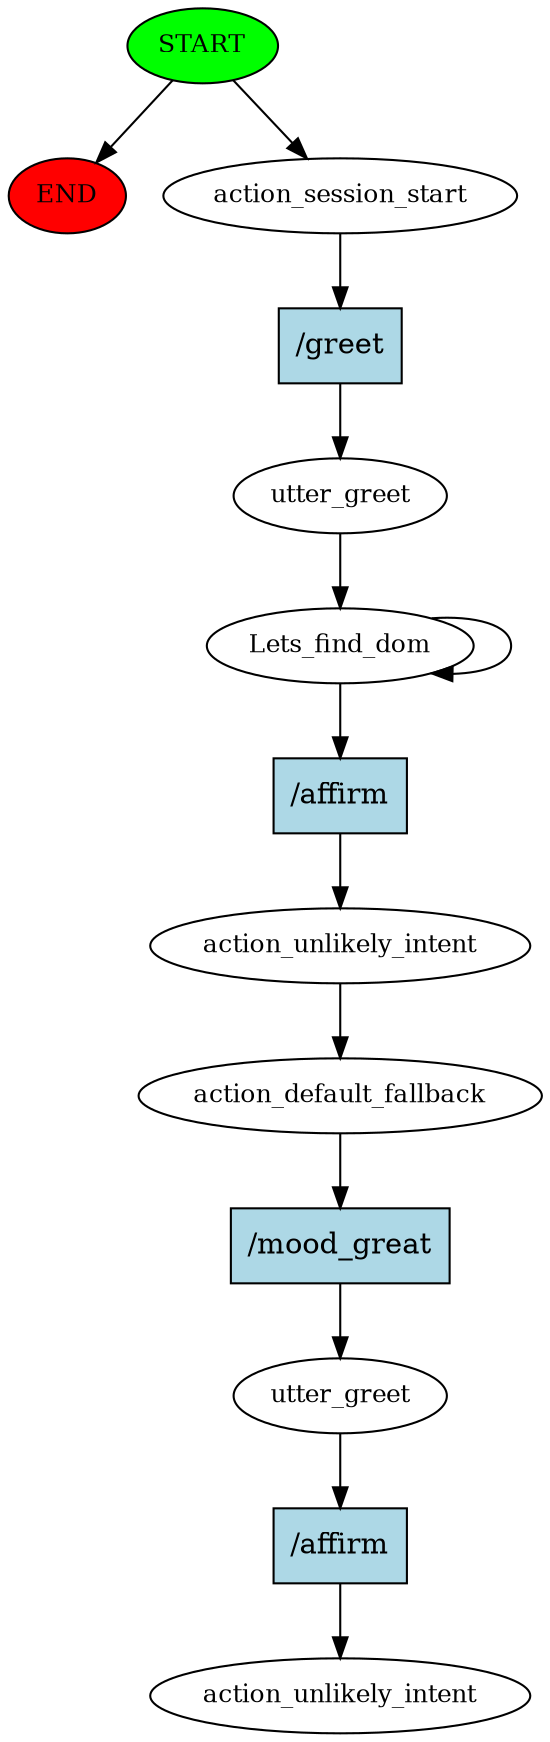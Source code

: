 digraph  {
0 [class="start active", fillcolor=green, fontsize=12, label=START, style=filled];
"-1" [class=end, fillcolor=red, fontsize=12, label=END, style=filled];
1 [class=active, fontsize=12, label=action_session_start];
2 [class=active, fontsize=12, label=utter_greet];
3 [class=active, fontsize=12, label=Lets_find_dom];
5 [class=active, fontsize=12, label=action_unlikely_intent];
6 [class=active, fontsize=12, label=action_default_fallback];
7 [class=active, fontsize=12, label=utter_greet];
8 [class="dashed active", fontsize=12, label=action_unlikely_intent];
9 [class="intent active", fillcolor=lightblue, label="/greet", shape=rect, style=filled];
10 [class="intent active", fillcolor=lightblue, label="/affirm", shape=rect, style=filled];
11 [class="intent active", fillcolor=lightblue, label="/mood_great", shape=rect, style=filled];
12 [class="intent active", fillcolor=lightblue, label="/affirm", shape=rect, style=filled];
0 -> "-1"  [class="", key=NONE, label=""];
0 -> 1  [class=active, key=NONE, label=""];
1 -> 9  [class=active, key=0];
2 -> 3  [class=active, key=NONE, label=""];
3 -> 3  [class=active, key=NONE, label=""];
3 -> 10  [class=active, key=0];
5 -> 6  [class=active, key=NONE, label=""];
6 -> 11  [class=active, key=0];
7 -> 12  [class=active, key=0];
9 -> 2  [class=active, key=0];
10 -> 5  [class=active, key=0];
11 -> 7  [class=active, key=0];
12 -> 8  [class=active, key=0];
}
